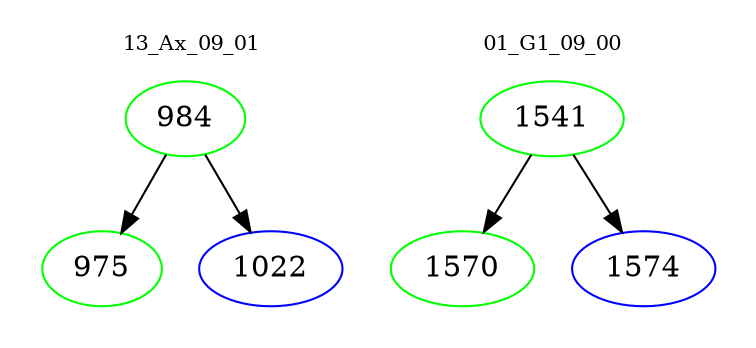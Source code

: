 digraph{
subgraph cluster_0 {
color = white
label = "13_Ax_09_01";
fontsize=10;
T0_984 [label="984", color="green"]
T0_984 -> T0_975 [color="black"]
T0_975 [label="975", color="green"]
T0_984 -> T0_1022 [color="black"]
T0_1022 [label="1022", color="blue"]
}
subgraph cluster_1 {
color = white
label = "01_G1_09_00";
fontsize=10;
T1_1541 [label="1541", color="green"]
T1_1541 -> T1_1570 [color="black"]
T1_1570 [label="1570", color="green"]
T1_1541 -> T1_1574 [color="black"]
T1_1574 [label="1574", color="blue"]
}
}
